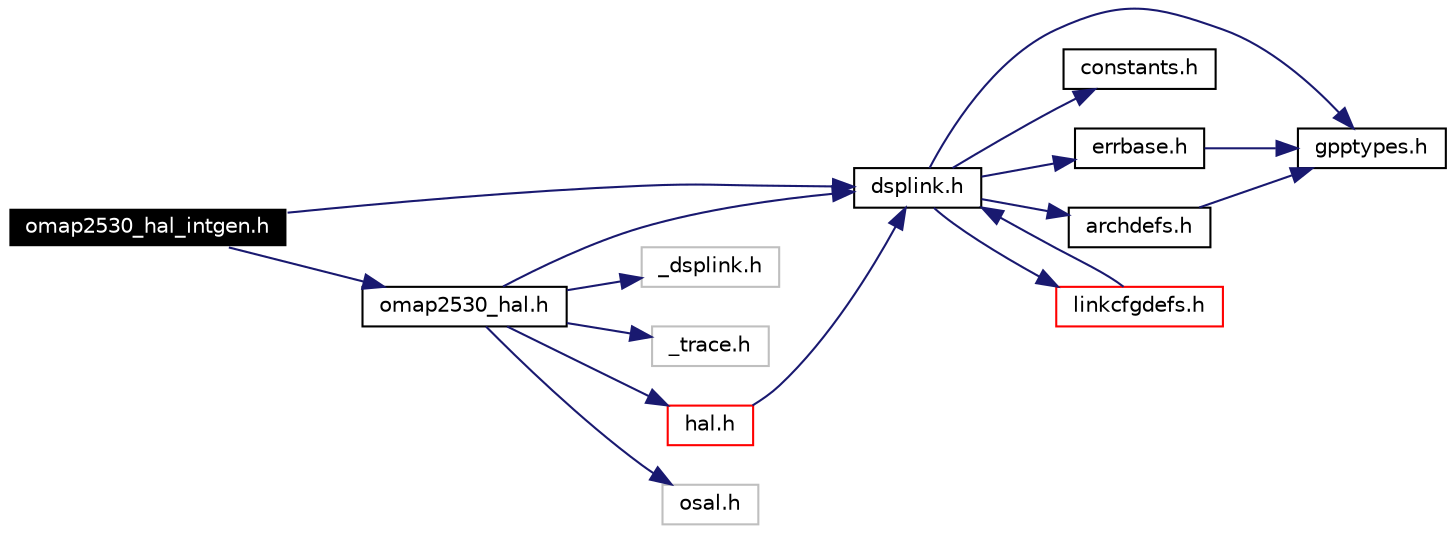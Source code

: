 digraph G
{
  edge [fontname="Helvetica",fontsize=10,labelfontname="Helvetica",labelfontsize=10];
  node [fontname="Helvetica",fontsize=10,shape=record];
  rankdir=LR;
  Node1 [label="omap2530_hal_intgen.h",height=0.2,width=0.4,color="white", fillcolor="black", style="filled" fontcolor="white"];
  Node1 -> Node2 [color="midnightblue",fontsize=10,style="solid",fontname="Helvetica"];
  Node2 [label="dsplink.h",height=0.2,width=0.4,color="black", fillcolor="white", style="filled",URL="$gpp_2inc_2dsplink_8h.html"];
  Node2 -> Node3 [color="midnightblue",fontsize=10,style="solid",fontname="Helvetica"];
  Node3 [label="gpptypes.h",height=0.2,width=0.4,color="black", fillcolor="white", style="filled",URL="$gpptypes_8h.html"];
  Node2 -> Node4 [color="midnightblue",fontsize=10,style="solid",fontname="Helvetica"];
  Node4 [label="constants.h",height=0.2,width=0.4,color="black", fillcolor="white", style="filled",URL="$constants_8h.html"];
  Node2 -> Node5 [color="midnightblue",fontsize=10,style="solid",fontname="Helvetica"];
  Node5 [label="errbase.h",height=0.2,width=0.4,color="black", fillcolor="white", style="filled",URL="$errbase_8h.html"];
  Node5 -> Node3 [color="midnightblue",fontsize=10,style="solid",fontname="Helvetica"];
  Node2 -> Node6 [color="midnightblue",fontsize=10,style="solid",fontname="Helvetica"];
  Node6 [label="archdefs.h",height=0.2,width=0.4,color="black", fillcolor="white", style="filled",URL="$archdefs_8h.html"];
  Node6 -> Node3 [color="midnightblue",fontsize=10,style="solid",fontname="Helvetica"];
  Node2 -> Node7 [color="midnightblue",fontsize=10,style="solid",fontname="Helvetica"];
  Node7 [label="linkcfgdefs.h",height=0.2,width=0.4,color="red", fillcolor="white", style="filled",URL="$linkcfgdefs_8h.html"];
  Node7 -> Node2 [color="midnightblue",fontsize=10,style="solid",fontname="Helvetica"];
  Node1 -> Node8 [color="midnightblue",fontsize=10,style="solid",fontname="Helvetica"];
  Node8 [label="omap2530_hal.h",height=0.2,width=0.4,color="black", fillcolor="white", style="filled",URL="$omap2530__hal_8h.html"];
  Node8 -> Node2 [color="midnightblue",fontsize=10,style="solid",fontname="Helvetica"];
  Node8 -> Node9 [color="midnightblue",fontsize=10,style="solid",fontname="Helvetica"];
  Node9 [label="_dsplink.h",height=0.2,width=0.4,color="grey75", fillcolor="white", style="filled"];
  Node8 -> Node10 [color="midnightblue",fontsize=10,style="solid",fontname="Helvetica"];
  Node10 [label="_trace.h",height=0.2,width=0.4,color="grey75", fillcolor="white", style="filled"];
  Node8 -> Node11 [color="midnightblue",fontsize=10,style="solid",fontname="Helvetica"];
  Node11 [label="hal.h",height=0.2,width=0.4,color="red", fillcolor="white", style="filled",URL="$hal_8h.html"];
  Node11 -> Node2 [color="midnightblue",fontsize=10,style="solid",fontname="Helvetica"];
  Node8 -> Node12 [color="midnightblue",fontsize=10,style="solid",fontname="Helvetica"];
  Node12 [label="osal.h",height=0.2,width=0.4,color="grey75", fillcolor="white", style="filled"];
}
